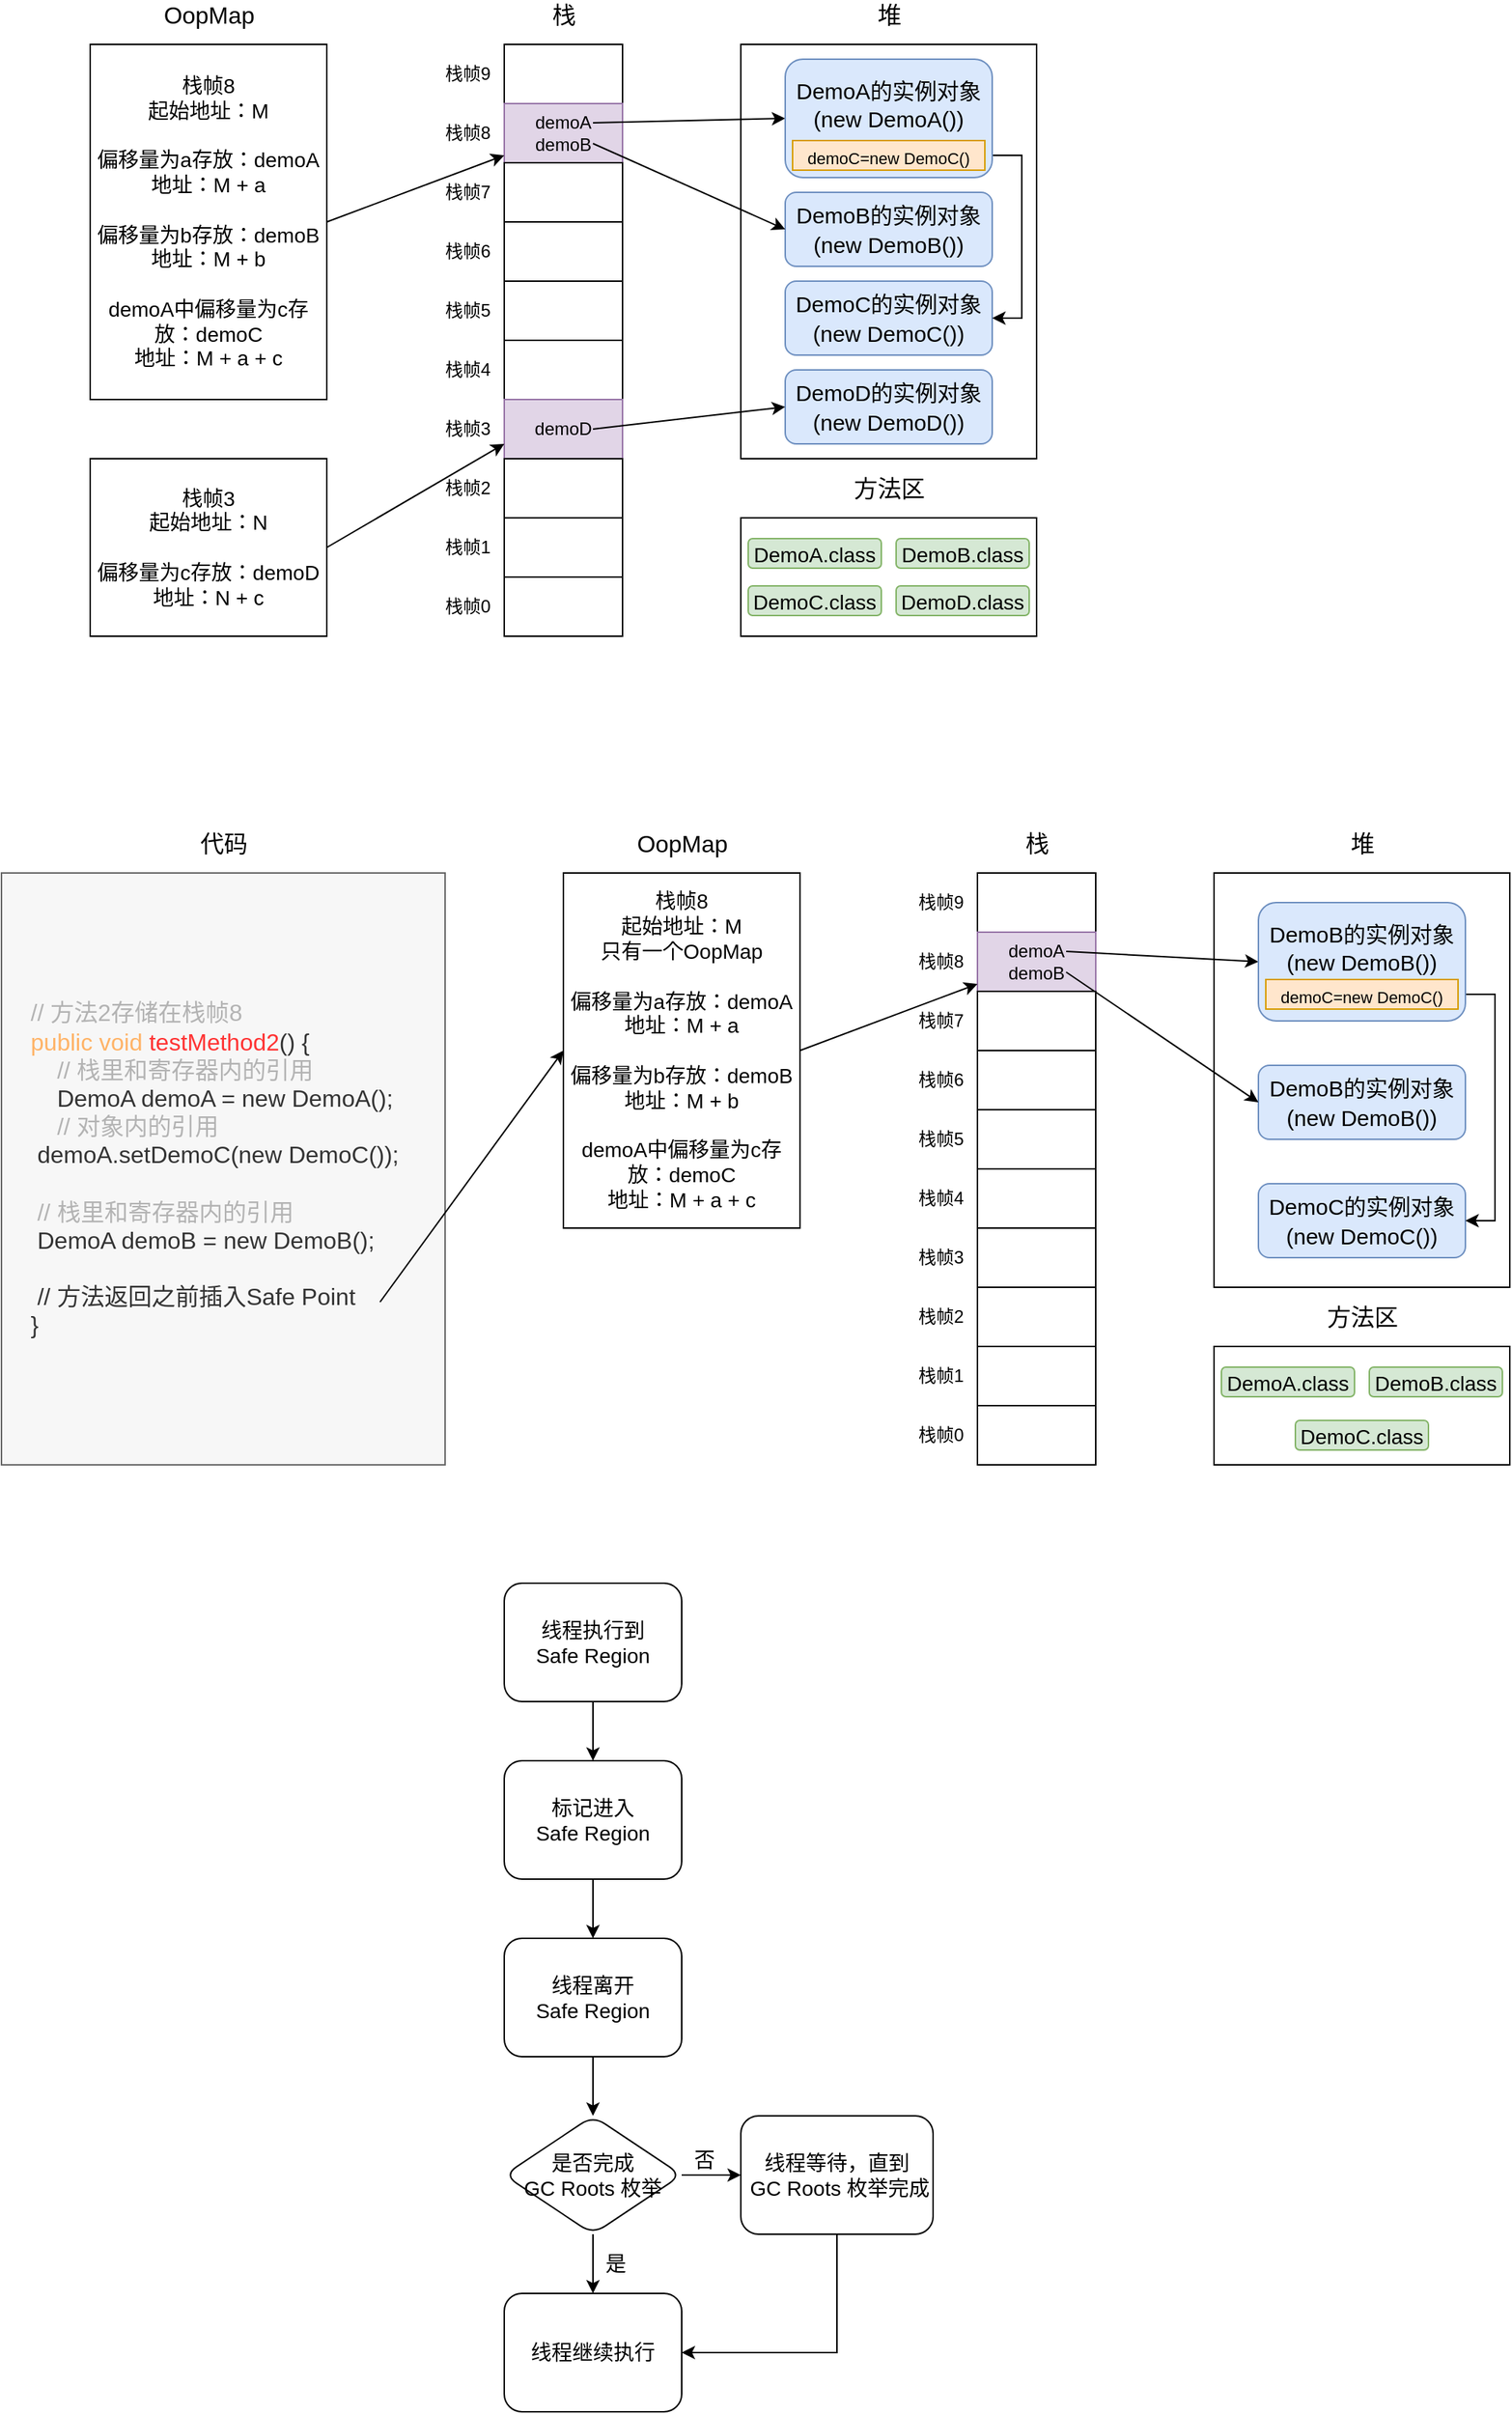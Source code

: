 <mxfile version="18.1.3" type="github">
  <diagram id="N9sIwehjwCReRDpdM8Rw" name="Page-1">
    <mxGraphModel dx="782" dy="436" grid="1" gridSize="10" guides="1" tooltips="1" connect="1" arrows="1" fold="1" page="1" pageScale="1" pageWidth="827" pageHeight="1169" math="0" shadow="0">
      <root>
        <mxCell id="0" />
        <mxCell id="1" parent="0" />
        <mxCell id="TYSmrWAKZpzlqUq-h0ri-15" value="" style="rounded=0;whiteSpace=wrap;html=1;fontSize=16;" parent="1" vertex="1">
          <mxGeometry x="520" y="120" width="200" height="280" as="geometry" />
        </mxCell>
        <mxCell id="TYSmrWAKZpzlqUq-h0ri-1" value="" style="rounded=0;whiteSpace=wrap;html=1;" parent="1" vertex="1">
          <mxGeometry x="360" y="120" width="80" height="40" as="geometry" />
        </mxCell>
        <mxCell id="TYSmrWAKZpzlqUq-h0ri-2" value="demoA&lt;br&gt;demoB" style="rounded=0;whiteSpace=wrap;html=1;fillColor=#e1d5e7;strokeColor=#9673a6;" parent="1" vertex="1">
          <mxGeometry x="360" y="160" width="80" height="40" as="geometry" />
        </mxCell>
        <mxCell id="TYSmrWAKZpzlqUq-h0ri-3" value="" style="rounded=0;whiteSpace=wrap;html=1;" parent="1" vertex="1">
          <mxGeometry x="360" y="200" width="80" height="40" as="geometry" />
        </mxCell>
        <mxCell id="TYSmrWAKZpzlqUq-h0ri-4" value="" style="rounded=0;whiteSpace=wrap;html=1;" parent="1" vertex="1">
          <mxGeometry x="360" y="240" width="80" height="40" as="geometry" />
        </mxCell>
        <mxCell id="TYSmrWAKZpzlqUq-h0ri-5" value="" style="rounded=0;whiteSpace=wrap;html=1;" parent="1" vertex="1">
          <mxGeometry x="360" y="280" width="80" height="40" as="geometry" />
        </mxCell>
        <mxCell id="TYSmrWAKZpzlqUq-h0ri-6" value="" style="rounded=0;whiteSpace=wrap;html=1;" parent="1" vertex="1">
          <mxGeometry x="360" y="320" width="80" height="40" as="geometry" />
        </mxCell>
        <mxCell id="TYSmrWAKZpzlqUq-h0ri-7" value="&lt;span&gt;demoD&lt;/span&gt;" style="rounded=0;whiteSpace=wrap;html=1;fillColor=#e1d5e7;strokeColor=#9673a6;" parent="1" vertex="1">
          <mxGeometry x="360" y="360" width="80" height="40" as="geometry" />
        </mxCell>
        <mxCell id="TYSmrWAKZpzlqUq-h0ri-8" value="" style="rounded=0;whiteSpace=wrap;html=1;" parent="1" vertex="1">
          <mxGeometry x="360" y="400" width="80" height="40" as="geometry" />
        </mxCell>
        <mxCell id="TYSmrWAKZpzlqUq-h0ri-13" value="&lt;font style=&quot;font-size: 16px&quot;&gt;栈&lt;/font&gt;" style="text;html=1;align=center;verticalAlign=middle;resizable=0;points=[];autosize=1;strokeColor=none;fillColor=none;" parent="1" vertex="1">
          <mxGeometry x="385" y="90" width="30" height="20" as="geometry" />
        </mxCell>
        <mxCell id="TYSmrWAKZpzlqUq-h0ri-20" value="&lt;span style=&quot;font-size: 16px&quot;&gt;堆&lt;/span&gt;" style="text;html=1;align=center;verticalAlign=middle;resizable=0;points=[];autosize=1;strokeColor=none;fillColor=none;" parent="1" vertex="1">
          <mxGeometry x="605" y="90" width="30" height="20" as="geometry" />
        </mxCell>
        <mxCell id="TYSmrWAKZpzlqUq-h0ri-25" value="&lt;font style=&quot;font-size: 15px&quot;&gt;DemoB的实例对象&lt;br&gt;(new DemoB())&lt;/font&gt;" style="rounded=1;whiteSpace=wrap;html=1;fontSize=16;fillColor=#dae8fc;strokeColor=#6c8ebf;" parent="1" vertex="1">
          <mxGeometry x="550" y="220" width="140" height="50" as="geometry" />
        </mxCell>
        <mxCell id="TYSmrWAKZpzlqUq-h0ri-26" value="&lt;font style=&quot;font-size: 15px&quot;&gt;DemoD的实例对象&lt;br&gt;(new DemoD())&lt;/font&gt;" style="rounded=1;whiteSpace=wrap;html=1;fontSize=16;fillColor=#dae8fc;strokeColor=#6c8ebf;" parent="1" vertex="1">
          <mxGeometry x="550" y="340" width="140" height="50" as="geometry" />
        </mxCell>
        <mxCell id="TYSmrWAKZpzlqUq-h0ri-30" value="&lt;font style=&quot;font-size: 16px&quot;&gt;OopMap&lt;/font&gt;" style="text;html=1;align=center;verticalAlign=middle;resizable=0;points=[];autosize=1;strokeColor=none;fillColor=none;" parent="1" vertex="1">
          <mxGeometry x="120" y="90" width="80" height="20" as="geometry" />
        </mxCell>
        <mxCell id="TYSmrWAKZpzlqUq-h0ri-31" value="&lt;span style=&quot;font-size: 16px&quot;&gt;方法区&lt;/span&gt;" style="text;html=1;align=center;verticalAlign=middle;resizable=0;points=[];autosize=1;strokeColor=none;fillColor=none;" parent="1" vertex="1">
          <mxGeometry x="590" y="410" width="60" height="20" as="geometry" />
        </mxCell>
        <mxCell id="TYSmrWAKZpzlqUq-h0ri-32" value="" style="rounded=0;whiteSpace=wrap;html=1;" parent="1" vertex="1">
          <mxGeometry x="360" y="440" width="80" height="40" as="geometry" />
        </mxCell>
        <mxCell id="TYSmrWAKZpzlqUq-h0ri-33" value="" style="rounded=0;whiteSpace=wrap;html=1;" parent="1" vertex="1">
          <mxGeometry x="360" y="480" width="80" height="40" as="geometry" />
        </mxCell>
        <mxCell id="TYSmrWAKZpzlqUq-h0ri-34" value="" style="rounded=0;whiteSpace=wrap;html=1;fontSize=16;" parent="1" vertex="1">
          <mxGeometry x="520" y="440" width="200" height="80" as="geometry" />
        </mxCell>
        <mxCell id="cxPRdGL4TECJUC4Lyo-H-4" value="栈帧1" style="text;html=1;align=center;verticalAlign=middle;resizable=0;points=[];autosize=1;strokeColor=none;fillColor=none;" parent="1" vertex="1">
          <mxGeometry x="310" y="450" width="50" height="20" as="geometry" />
        </mxCell>
        <mxCell id="cxPRdGL4TECJUC4Lyo-H-5" value="栈帧2" style="text;html=1;align=center;verticalAlign=middle;resizable=0;points=[];autosize=1;strokeColor=none;fillColor=none;" parent="1" vertex="1">
          <mxGeometry x="310" y="410" width="50" height="20" as="geometry" />
        </mxCell>
        <mxCell id="cxPRdGL4TECJUC4Lyo-H-6" value="栈帧3" style="text;html=1;align=center;verticalAlign=middle;resizable=0;points=[];autosize=1;strokeColor=none;fillColor=none;" parent="1" vertex="1">
          <mxGeometry x="310" y="370" width="50" height="20" as="geometry" />
        </mxCell>
        <mxCell id="cxPRdGL4TECJUC4Lyo-H-7" value="栈帧4" style="text;html=1;align=center;verticalAlign=middle;resizable=0;points=[];autosize=1;strokeColor=none;fillColor=none;" parent="1" vertex="1">
          <mxGeometry x="310" y="330" width="50" height="20" as="geometry" />
        </mxCell>
        <mxCell id="cxPRdGL4TECJUC4Lyo-H-8" value="栈帧5" style="text;html=1;align=center;verticalAlign=middle;resizable=0;points=[];autosize=1;strokeColor=none;fillColor=none;" parent="1" vertex="1">
          <mxGeometry x="310" y="290" width="50" height="20" as="geometry" />
        </mxCell>
        <mxCell id="cxPRdGL4TECJUC4Lyo-H-9" value="栈帧6" style="text;html=1;align=center;verticalAlign=middle;resizable=0;points=[];autosize=1;strokeColor=none;fillColor=none;" parent="1" vertex="1">
          <mxGeometry x="310" y="250" width="50" height="20" as="geometry" />
        </mxCell>
        <mxCell id="cxPRdGL4TECJUC4Lyo-H-10" value="栈帧7" style="text;html=1;align=center;verticalAlign=middle;resizable=0;points=[];autosize=1;strokeColor=none;fillColor=none;" parent="1" vertex="1">
          <mxGeometry x="310" y="210" width="50" height="20" as="geometry" />
        </mxCell>
        <mxCell id="cxPRdGL4TECJUC4Lyo-H-11" value="栈帧8" style="text;html=1;align=center;verticalAlign=middle;resizable=0;points=[];autosize=1;strokeColor=none;fillColor=none;" parent="1" vertex="1">
          <mxGeometry x="310" y="170" width="50" height="20" as="geometry" />
        </mxCell>
        <mxCell id="cxPRdGL4TECJUC4Lyo-H-12" value="栈帧9" style="text;html=1;align=center;verticalAlign=middle;resizable=0;points=[];autosize=1;strokeColor=none;fillColor=none;" parent="1" vertex="1">
          <mxGeometry x="310" y="130" width="50" height="20" as="geometry" />
        </mxCell>
        <mxCell id="cxPRdGL4TECJUC4Lyo-H-14" value="栈帧0" style="text;html=1;align=center;verticalAlign=middle;resizable=0;points=[];autosize=1;strokeColor=none;fillColor=none;" parent="1" vertex="1">
          <mxGeometry x="310" y="490" width="50" height="20" as="geometry" />
        </mxCell>
        <mxCell id="cxPRdGL4TECJUC4Lyo-H-61" style="rounded=0;orthogonalLoop=1;jettySize=auto;html=1;fontSize=11;exitX=1;exitY=0.5;exitDx=0;exitDy=0;" parent="1" source="cxPRdGL4TECJUC4Lyo-H-16" target="TYSmrWAKZpzlqUq-h0ri-2" edge="1">
          <mxGeometry relative="1" as="geometry" />
        </mxCell>
        <mxCell id="cxPRdGL4TECJUC4Lyo-H-16" value="&lt;font style=&quot;font-size: 14px&quot;&gt;栈帧8&lt;br&gt;起始地址：M&lt;br&gt;&lt;br&gt;偏移量为a存放：demoA&lt;br&gt;地址：M + a&lt;br&gt;&lt;br&gt;偏移量为b存放：demoB&lt;br&gt;地址：M + b&lt;br&gt;&lt;br&gt;demoA中偏移量为c存放：demoC&lt;br&gt;地址：M + a + c&lt;/font&gt;" style="rounded=0;whiteSpace=wrap;html=1;" parent="1" vertex="1">
          <mxGeometry x="80" y="120" width="160" height="240" as="geometry" />
        </mxCell>
        <mxCell id="cxPRdGL4TECJUC4Lyo-H-17" value="&lt;font style=&quot;font-size: 14px&quot;&gt;DemoA.class&lt;/font&gt;" style="rounded=1;whiteSpace=wrap;html=1;fontSize=16;fillColor=#d5e8d4;strokeColor=#82b366;" parent="1" vertex="1">
          <mxGeometry x="525" y="454" width="90" height="20" as="geometry" />
        </mxCell>
        <mxCell id="cxPRdGL4TECJUC4Lyo-H-18" value="&lt;font style=&quot;font-size: 14px&quot;&gt;DemoB.class&lt;/font&gt;" style="rounded=1;whiteSpace=wrap;html=1;fontSize=16;fillColor=#d5e8d4;strokeColor=#82b366;" parent="1" vertex="1">
          <mxGeometry x="625" y="454" width="90" height="20" as="geometry" />
        </mxCell>
        <mxCell id="cxPRdGL4TECJUC4Lyo-H-64" style="edgeStyle=none;rounded=0;orthogonalLoop=1;jettySize=auto;html=1;entryX=0;entryY=0.75;entryDx=0;entryDy=0;fontSize=11;exitX=1;exitY=0.5;exitDx=0;exitDy=0;" parent="1" source="cxPRdGL4TECJUC4Lyo-H-63" target="TYSmrWAKZpzlqUq-h0ri-7" edge="1">
          <mxGeometry relative="1" as="geometry" />
        </mxCell>
        <mxCell id="cxPRdGL4TECJUC4Lyo-H-63" value="&lt;font style=&quot;font-size: 14px&quot;&gt;栈帧3&lt;br&gt;起始地址：N&lt;br&gt;&lt;br&gt;偏移量为c存放：demoD&lt;br&gt;地址：N + c&lt;/font&gt;" style="rounded=0;whiteSpace=wrap;html=1;" parent="1" vertex="1">
          <mxGeometry x="80" y="400" width="160" height="120" as="geometry" />
        </mxCell>
        <mxCell id="cxPRdGL4TECJUC4Lyo-H-65" value="&lt;font style=&quot;font-size: 15px&quot;&gt;DemoC的实例对象&lt;br&gt;(new DemoC())&lt;/font&gt;" style="rounded=1;whiteSpace=wrap;html=1;fontSize=16;fillColor=#dae8fc;strokeColor=#6c8ebf;" parent="1" vertex="1">
          <mxGeometry x="550" y="280" width="140" height="50" as="geometry" />
        </mxCell>
        <mxCell id="cxPRdGL4TECJUC4Lyo-H-68" style="edgeStyle=orthogonalEdgeStyle;rounded=0;orthogonalLoop=1;jettySize=auto;html=1;entryX=1;entryY=0.5;entryDx=0;entryDy=0;fontSize=11;exitX=1;exitY=0.5;exitDx=0;exitDy=0;" parent="1" source="cxPRdGL4TECJUC4Lyo-H-66" target="cxPRdGL4TECJUC4Lyo-H-65" edge="1">
          <mxGeometry relative="1" as="geometry" />
        </mxCell>
        <mxCell id="TYSmrWAKZpzlqUq-h0ri-27" style="rounded=0;orthogonalLoop=1;jettySize=auto;html=1;fontSize=16;exitX=0.75;exitY=0.25;exitDx=0;exitDy=0;exitPerimeter=0;entryX=0;entryY=0.5;entryDx=0;entryDy=0;" parent="1" target="ZdSDYAB3CuVvocOGtmJS-1" edge="1">
          <mxGeometry relative="1" as="geometry">
            <mxPoint x="420" y="173" as="sourcePoint" />
            <mxPoint x="471.681" y="100" as="targetPoint" />
          </mxGeometry>
        </mxCell>
        <mxCell id="cxPRdGL4TECJUC4Lyo-H-67" style="rounded=0;orthogonalLoop=1;jettySize=auto;html=1;entryX=0;entryY=0.5;entryDx=0;entryDy=0;fontSize=16;" parent="1" target="TYSmrWAKZpzlqUq-h0ri-25" edge="1">
          <mxGeometry relative="1" as="geometry">
            <mxPoint x="420" y="187" as="sourcePoint" />
            <mxPoint x="550" y="242" as="targetPoint" />
          </mxGeometry>
        </mxCell>
        <mxCell id="cxPRdGL4TECJUC4Lyo-H-71" value="&lt;font style=&quot;font-size: 14px&quot;&gt;DemoC.class&lt;/font&gt;" style="rounded=1;whiteSpace=wrap;html=1;fontSize=16;fillColor=#d5e8d4;strokeColor=#82b366;" parent="1" vertex="1">
          <mxGeometry x="525" y="486" width="90" height="20" as="geometry" />
        </mxCell>
        <mxCell id="cxPRdGL4TECJUC4Lyo-H-72" value="&lt;font style=&quot;font-size: 14px&quot;&gt;DemoD.class&lt;/font&gt;" style="rounded=1;whiteSpace=wrap;html=1;fontSize=16;fillColor=#d5e8d4;strokeColor=#82b366;" parent="1" vertex="1">
          <mxGeometry x="625" y="486" width="90" height="20" as="geometry" />
        </mxCell>
        <mxCell id="TYSmrWAKZpzlqUq-h0ri-29" style="edgeStyle=none;rounded=0;orthogonalLoop=1;jettySize=auto;html=1;entryX=0;entryY=0.5;entryDx=0;entryDy=0;fontSize=16;" parent="1" target="TYSmrWAKZpzlqUq-h0ri-26" edge="1">
          <mxGeometry relative="1" as="geometry">
            <mxPoint x="420" y="380" as="sourcePoint" />
          </mxGeometry>
        </mxCell>
        <mxCell id="ZdSDYAB3CuVvocOGtmJS-1" value="&lt;font style=&quot;font-size: 15px&quot;&gt;DemoA的实例对象&lt;br&gt;(new DemoA())&lt;br&gt;&lt;br&gt;&lt;/font&gt;" style="rounded=1;whiteSpace=wrap;html=1;fontSize=16;fillColor=#dae8fc;strokeColor=#6c8ebf;" parent="1" vertex="1">
          <mxGeometry x="550" y="130" width="140" height="80" as="geometry" />
        </mxCell>
        <mxCell id="cxPRdGL4TECJUC4Lyo-H-66" value="&lt;font style=&quot;font-size: 11px&quot;&gt;demoC=new DemoC()&lt;/font&gt;" style="rounded=0;whiteSpace=wrap;html=1;fontSize=16;fillColor=#ffe6cc;strokeColor=#d79b00;" parent="1" vertex="1">
          <mxGeometry x="555" y="185" width="130" height="20" as="geometry" />
        </mxCell>
        <mxCell id="ZdSDYAB3CuVvocOGtmJS-2" value="" style="rounded=0;whiteSpace=wrap;html=1;fontSize=16;" parent="1" vertex="1">
          <mxGeometry x="840" y="680" width="200" height="280" as="geometry" />
        </mxCell>
        <mxCell id="ZdSDYAB3CuVvocOGtmJS-3" value="" style="rounded=0;whiteSpace=wrap;html=1;" parent="1" vertex="1">
          <mxGeometry x="680" y="680" width="80" height="40" as="geometry" />
        </mxCell>
        <mxCell id="ZdSDYAB3CuVvocOGtmJS-4" value="demoA&lt;br&gt;demoB" style="rounded=0;whiteSpace=wrap;html=1;fillColor=#e1d5e7;strokeColor=#9673a6;" parent="1" vertex="1">
          <mxGeometry x="680" y="720" width="80" height="40" as="geometry" />
        </mxCell>
        <mxCell id="ZdSDYAB3CuVvocOGtmJS-5" value="" style="rounded=0;whiteSpace=wrap;html=1;" parent="1" vertex="1">
          <mxGeometry x="680" y="760" width="80" height="40" as="geometry" />
        </mxCell>
        <mxCell id="ZdSDYAB3CuVvocOGtmJS-6" value="" style="rounded=0;whiteSpace=wrap;html=1;" parent="1" vertex="1">
          <mxGeometry x="680" y="800" width="80" height="40" as="geometry" />
        </mxCell>
        <mxCell id="ZdSDYAB3CuVvocOGtmJS-7" value="" style="rounded=0;whiteSpace=wrap;html=1;" parent="1" vertex="1">
          <mxGeometry x="680" y="840" width="80" height="40" as="geometry" />
        </mxCell>
        <mxCell id="ZdSDYAB3CuVvocOGtmJS-8" value="" style="rounded=0;whiteSpace=wrap;html=1;" parent="1" vertex="1">
          <mxGeometry x="680" y="880" width="80" height="40" as="geometry" />
        </mxCell>
        <mxCell id="ZdSDYAB3CuVvocOGtmJS-10" value="" style="rounded=0;whiteSpace=wrap;html=1;" parent="1" vertex="1">
          <mxGeometry x="680" y="960" width="80" height="40" as="geometry" />
        </mxCell>
        <mxCell id="ZdSDYAB3CuVvocOGtmJS-11" value="&lt;font style=&quot;font-size: 16px&quot;&gt;栈&lt;/font&gt;" style="text;html=1;align=center;verticalAlign=middle;resizable=0;points=[];autosize=1;strokeColor=none;fillColor=none;" parent="1" vertex="1">
          <mxGeometry x="705" y="650" width="30" height="20" as="geometry" />
        </mxCell>
        <mxCell id="ZdSDYAB3CuVvocOGtmJS-12" value="&lt;span style=&quot;font-size: 16px&quot;&gt;堆&lt;/span&gt;" style="text;html=1;align=center;verticalAlign=middle;resizable=0;points=[];autosize=1;strokeColor=none;fillColor=none;" parent="1" vertex="1">
          <mxGeometry x="925" y="650" width="30" height="20" as="geometry" />
        </mxCell>
        <mxCell id="ZdSDYAB3CuVvocOGtmJS-13" value="&lt;font style=&quot;font-size: 15px&quot;&gt;DemoB的实例对象&lt;br&gt;(new DemoB())&lt;/font&gt;" style="rounded=1;whiteSpace=wrap;html=1;fontSize=16;fillColor=#dae8fc;strokeColor=#6c8ebf;" parent="1" vertex="1">
          <mxGeometry x="870" y="810" width="140" height="50" as="geometry" />
        </mxCell>
        <mxCell id="ZdSDYAB3CuVvocOGtmJS-15" value="&lt;font style=&quot;font-size: 16px&quot;&gt;OopMap&lt;/font&gt;" style="text;html=1;align=center;verticalAlign=middle;resizable=0;points=[];autosize=1;strokeColor=none;fillColor=none;" parent="1" vertex="1">
          <mxGeometry x="440" y="650" width="80" height="20" as="geometry" />
        </mxCell>
        <mxCell id="ZdSDYAB3CuVvocOGtmJS-16" value="&lt;span style=&quot;font-size: 16px&quot;&gt;方法区&lt;/span&gt;" style="text;html=1;align=center;verticalAlign=middle;resizable=0;points=[];autosize=1;strokeColor=none;fillColor=none;" parent="1" vertex="1">
          <mxGeometry x="910" y="970" width="60" height="20" as="geometry" />
        </mxCell>
        <mxCell id="ZdSDYAB3CuVvocOGtmJS-17" value="" style="rounded=0;whiteSpace=wrap;html=1;" parent="1" vertex="1">
          <mxGeometry x="680" y="1000" width="80" height="40" as="geometry" />
        </mxCell>
        <mxCell id="ZdSDYAB3CuVvocOGtmJS-18" value="" style="rounded=0;whiteSpace=wrap;html=1;" parent="1" vertex="1">
          <mxGeometry x="680" y="1040" width="80" height="40" as="geometry" />
        </mxCell>
        <mxCell id="ZdSDYAB3CuVvocOGtmJS-19" value="" style="rounded=0;whiteSpace=wrap;html=1;fontSize=16;" parent="1" vertex="1">
          <mxGeometry x="840" y="1000" width="200" height="80" as="geometry" />
        </mxCell>
        <mxCell id="ZdSDYAB3CuVvocOGtmJS-20" value="栈帧1" style="text;html=1;align=center;verticalAlign=middle;resizable=0;points=[];autosize=1;strokeColor=none;fillColor=none;" parent="1" vertex="1">
          <mxGeometry x="630" y="1010" width="50" height="20" as="geometry" />
        </mxCell>
        <mxCell id="ZdSDYAB3CuVvocOGtmJS-21" value="栈帧2" style="text;html=1;align=center;verticalAlign=middle;resizable=0;points=[];autosize=1;strokeColor=none;fillColor=none;" parent="1" vertex="1">
          <mxGeometry x="630" y="970" width="50" height="20" as="geometry" />
        </mxCell>
        <mxCell id="ZdSDYAB3CuVvocOGtmJS-22" value="栈帧3" style="text;html=1;align=center;verticalAlign=middle;resizable=0;points=[];autosize=1;strokeColor=none;fillColor=none;" parent="1" vertex="1">
          <mxGeometry x="630" y="930" width="50" height="20" as="geometry" />
        </mxCell>
        <mxCell id="ZdSDYAB3CuVvocOGtmJS-23" value="栈帧4" style="text;html=1;align=center;verticalAlign=middle;resizable=0;points=[];autosize=1;strokeColor=none;fillColor=none;" parent="1" vertex="1">
          <mxGeometry x="630" y="890" width="50" height="20" as="geometry" />
        </mxCell>
        <mxCell id="ZdSDYAB3CuVvocOGtmJS-24" value="栈帧5" style="text;html=1;align=center;verticalAlign=middle;resizable=0;points=[];autosize=1;strokeColor=none;fillColor=none;" parent="1" vertex="1">
          <mxGeometry x="630" y="850" width="50" height="20" as="geometry" />
        </mxCell>
        <mxCell id="ZdSDYAB3CuVvocOGtmJS-25" value="栈帧6" style="text;html=1;align=center;verticalAlign=middle;resizable=0;points=[];autosize=1;strokeColor=none;fillColor=none;" parent="1" vertex="1">
          <mxGeometry x="630" y="810" width="50" height="20" as="geometry" />
        </mxCell>
        <mxCell id="ZdSDYAB3CuVvocOGtmJS-26" value="栈帧7" style="text;html=1;align=center;verticalAlign=middle;resizable=0;points=[];autosize=1;strokeColor=none;fillColor=none;" parent="1" vertex="1">
          <mxGeometry x="630" y="770" width="50" height="20" as="geometry" />
        </mxCell>
        <mxCell id="ZdSDYAB3CuVvocOGtmJS-27" value="栈帧8" style="text;html=1;align=center;verticalAlign=middle;resizable=0;points=[];autosize=1;strokeColor=none;fillColor=none;" parent="1" vertex="1">
          <mxGeometry x="630" y="730" width="50" height="20" as="geometry" />
        </mxCell>
        <mxCell id="ZdSDYAB3CuVvocOGtmJS-28" value="栈帧9" style="text;html=1;align=center;verticalAlign=middle;resizable=0;points=[];autosize=1;strokeColor=none;fillColor=none;" parent="1" vertex="1">
          <mxGeometry x="630" y="690" width="50" height="20" as="geometry" />
        </mxCell>
        <mxCell id="ZdSDYAB3CuVvocOGtmJS-29" value="栈帧0" style="text;html=1;align=center;verticalAlign=middle;resizable=0;points=[];autosize=1;strokeColor=none;fillColor=none;" parent="1" vertex="1">
          <mxGeometry x="630" y="1050" width="50" height="20" as="geometry" />
        </mxCell>
        <mxCell id="ZdSDYAB3CuVvocOGtmJS-30" style="rounded=0;orthogonalLoop=1;jettySize=auto;html=1;fontSize=11;exitX=1;exitY=0.5;exitDx=0;exitDy=0;" parent="1" source="ZdSDYAB3CuVvocOGtmJS-31" target="ZdSDYAB3CuVvocOGtmJS-4" edge="1">
          <mxGeometry relative="1" as="geometry" />
        </mxCell>
        <mxCell id="ZdSDYAB3CuVvocOGtmJS-31" value="&lt;font style=&quot;font-size: 14px&quot;&gt;栈帧8&lt;br&gt;起始地址：M&lt;br&gt;只有一个OopMap&lt;br&gt;&lt;br&gt;偏移量为a存放：demoA&lt;br&gt;地址：M + a&lt;br&gt;&lt;br&gt;偏移量为b存放：demoB&lt;br&gt;地址：M + b&lt;br&gt;&lt;br&gt;demoA中偏移量为c存放：demoC&lt;br&gt;地址：M + a + c&lt;/font&gt;" style="rounded=0;whiteSpace=wrap;html=1;" parent="1" vertex="1">
          <mxGeometry x="400" y="680" width="160" height="240" as="geometry" />
        </mxCell>
        <mxCell id="ZdSDYAB3CuVvocOGtmJS-32" value="&lt;font style=&quot;font-size: 14px&quot;&gt;DemoA.class&lt;/font&gt;" style="rounded=1;whiteSpace=wrap;html=1;fontSize=16;fillColor=#d5e8d4;strokeColor=#82b366;" parent="1" vertex="1">
          <mxGeometry x="845" y="1014" width="90" height="20" as="geometry" />
        </mxCell>
        <mxCell id="ZdSDYAB3CuVvocOGtmJS-33" value="&lt;font style=&quot;font-size: 14px&quot;&gt;DemoB.class&lt;/font&gt;" style="rounded=1;whiteSpace=wrap;html=1;fontSize=16;fillColor=#d5e8d4;strokeColor=#82b366;" parent="1" vertex="1">
          <mxGeometry x="945" y="1014" width="90" height="20" as="geometry" />
        </mxCell>
        <mxCell id="ZdSDYAB3CuVvocOGtmJS-36" value="&lt;font style=&quot;font-size: 15px&quot;&gt;DemoC的实例对象&lt;br&gt;(new DemoC())&lt;/font&gt;" style="rounded=1;whiteSpace=wrap;html=1;fontSize=16;fillColor=#dae8fc;strokeColor=#6c8ebf;" parent="1" vertex="1">
          <mxGeometry x="870" y="890" width="140" height="50" as="geometry" />
        </mxCell>
        <mxCell id="ZdSDYAB3CuVvocOGtmJS-37" style="edgeStyle=orthogonalEdgeStyle;rounded=0;orthogonalLoop=1;jettySize=auto;html=1;entryX=1;entryY=0.5;entryDx=0;entryDy=0;fontSize=11;exitX=1;exitY=0.5;exitDx=0;exitDy=0;" parent="1" source="ZdSDYAB3CuVvocOGtmJS-44" target="ZdSDYAB3CuVvocOGtmJS-36" edge="1">
          <mxGeometry relative="1" as="geometry" />
        </mxCell>
        <mxCell id="ZdSDYAB3CuVvocOGtmJS-38" style="rounded=0;orthogonalLoop=1;jettySize=auto;html=1;fontSize=16;exitX=0.75;exitY=0.25;exitDx=0;exitDy=0;exitPerimeter=0;entryX=0;entryY=0.5;entryDx=0;entryDy=0;" parent="1" target="ZdSDYAB3CuVvocOGtmJS-43" edge="1">
          <mxGeometry relative="1" as="geometry">
            <mxPoint x="740" y="733" as="sourcePoint" />
            <mxPoint x="791.681" y="660" as="targetPoint" />
          </mxGeometry>
        </mxCell>
        <mxCell id="ZdSDYAB3CuVvocOGtmJS-39" style="rounded=0;orthogonalLoop=1;jettySize=auto;html=1;entryX=0;entryY=0.5;entryDx=0;entryDy=0;fontSize=16;" parent="1" target="ZdSDYAB3CuVvocOGtmJS-13" edge="1">
          <mxGeometry relative="1" as="geometry">
            <mxPoint x="740" y="747" as="sourcePoint" />
            <mxPoint x="870" y="802" as="targetPoint" />
          </mxGeometry>
        </mxCell>
        <mxCell id="ZdSDYAB3CuVvocOGtmJS-40" value="&lt;font style=&quot;font-size: 14px&quot;&gt;DemoC.class&lt;/font&gt;" style="rounded=1;whiteSpace=wrap;html=1;fontSize=16;fillColor=#d5e8d4;strokeColor=#82b366;" parent="1" vertex="1">
          <mxGeometry x="895" y="1050" width="90" height="20" as="geometry" />
        </mxCell>
        <mxCell id="ZdSDYAB3CuVvocOGtmJS-43" value="&lt;font style=&quot;font-size: 15px&quot;&gt;DemoB的实例对象&lt;br&gt;(new DemoB())&lt;br&gt;&lt;br&gt;&lt;/font&gt;" style="rounded=1;whiteSpace=wrap;html=1;fontSize=16;fillColor=#dae8fc;strokeColor=#6c8ebf;" parent="1" vertex="1">
          <mxGeometry x="870" y="700" width="140" height="80" as="geometry" />
        </mxCell>
        <mxCell id="ZdSDYAB3CuVvocOGtmJS-44" value="&lt;font style=&quot;font-size: 11px&quot;&gt;demoC=new DemoC()&lt;/font&gt;" style="rounded=0;whiteSpace=wrap;html=1;fontSize=16;fillColor=#ffe6cc;strokeColor=#d79b00;" parent="1" vertex="1">
          <mxGeometry x="875" y="752" width="130" height="20" as="geometry" />
        </mxCell>
        <mxCell id="ZdSDYAB3CuVvocOGtmJS-47" value="&lt;div style=&quot;font-size: 16px&quot;&gt;&lt;font style=&quot;font-size: 16px&quot;&gt;&amp;nbsp; &amp;nbsp; &lt;font color=&quot;#b3b3b3&quot;&gt;// 方法​2存储在栈帧8&lt;/font&gt;&lt;/font&gt;&lt;/div&gt;&lt;div style=&quot;font-size: 16px&quot;&gt;&lt;font style=&quot;font-size: 16px&quot;&gt;&amp;nbsp; &amp;nbsp; &lt;font color=&quot;#ffb366&quot;&gt;public void&lt;/font&gt; &lt;font color=&quot;#ff3333&quot;&gt;testMethod2​&lt;/font&gt;() {&lt;/font&gt;&lt;/div&gt;&lt;div style=&quot;font-size: 16px&quot;&gt;&lt;font style=&quot;font-size: 16px&quot;&gt;&amp;nbsp; &amp;nbsp; &amp;nbsp; &amp;nbsp; &lt;font color=&quot;#b3b3b3&quot;&gt;// 栈里和寄存器内的引用&lt;/font&gt;&lt;/font&gt;&lt;/div&gt;&lt;div style=&quot;font-size: 16px&quot;&gt;&lt;font style=&quot;font-size: 16px&quot;&gt;&amp;nbsp; &amp;nbsp; &amp;nbsp; &amp;nbsp; DemoA demoA = new DemoA();&lt;/font&gt;&lt;/div&gt;&lt;div style=&quot;font-size: 16px&quot;&gt;&lt;font style=&quot;font-size: 16px&quot;&gt;&amp;nbsp; &amp;nbsp; &amp;nbsp; &amp;nbsp; &lt;font color=&quot;#b3b3b3&quot;&gt;// 对象内的引用&lt;/font&gt;&lt;/font&gt;&lt;/div&gt;&lt;div style=&quot;font-size: 16px&quot;&gt;&lt;font style=&quot;font-size: 16px&quot;&gt;&amp;nbsp; &amp;nbsp; &lt;span style=&quot;white-space: pre&quot;&gt; &lt;/span&gt;demoA.setDemoC(new DemoC());&lt;/font&gt;&lt;/div&gt;&lt;div style=&quot;font-size: 16px&quot;&gt;&lt;font style=&quot;font-size: 16px&quot;&gt;&amp;nbsp; &amp;nbsp;&amp;nbsp;&lt;/font&gt;&lt;/div&gt;&lt;div style=&quot;font-size: 16px&quot;&gt;&lt;font style=&quot;font-size: 16px&quot;&gt;&amp;nbsp; &amp;nbsp; &lt;span style=&quot;white-space: pre&quot;&gt; &lt;/span&gt;&lt;font color=&quot;#b3b3b3&quot;&gt;// 栈里和寄存器内的引用&lt;/font&gt;&lt;/font&gt;&lt;/div&gt;&lt;div style=&quot;font-size: 16px&quot;&gt;&lt;font style=&quot;font-size: 16px&quot;&gt;&amp;nbsp; &amp;nbsp; &lt;span style=&quot;white-space: pre&quot;&gt; &lt;/span&gt;DemoA demoB = new DemoB();&lt;/font&gt;&lt;/div&gt;&lt;div style=&quot;font-size: 16px&quot;&gt;&lt;font style=&quot;font-size: 16px&quot;&gt;&amp;nbsp; &amp;nbsp;&amp;nbsp;&lt;/font&gt;&lt;/div&gt;&lt;div style=&quot;font-size: 16px&quot;&gt;&lt;font style=&quot;font-size: 16px&quot;&gt;&amp;nbsp; &amp;nbsp; &lt;span style=&quot;white-space: pre&quot;&gt; &lt;/span&gt;// 方法返回之前插入Safe Point​&lt;/font&gt;&lt;/div&gt;&lt;div style=&quot;font-size: 16px&quot;&gt;&lt;font style=&quot;font-size: 16px&quot;&gt;&amp;nbsp; &amp;nbsp; }&lt;/font&gt;&lt;/div&gt;" style="rounded=0;whiteSpace=wrap;html=1;fontSize=13;fillColor=#F7F7F7;fontColor=#333333;strokeColor=#666666;align=left;" parent="1" vertex="1">
          <mxGeometry x="20" y="680" width="300" height="400" as="geometry" />
        </mxCell>
        <mxCell id="ZdSDYAB3CuVvocOGtmJS-48" value="&lt;span style=&quot;font-size: 16px&quot;&gt;代码&lt;/span&gt;" style="text;html=1;align=center;verticalAlign=middle;resizable=0;points=[];autosize=1;strokeColor=none;fillColor=none;" parent="1" vertex="1">
          <mxGeometry x="145" y="650" width="50" height="20" as="geometry" />
        </mxCell>
        <mxCell id="ZdSDYAB3CuVvocOGtmJS-49" value="" style="rounded=0;whiteSpace=wrap;html=1;" parent="1" vertex="1">
          <mxGeometry x="680" y="920" width="80" height="40" as="geometry" />
        </mxCell>
        <mxCell id="ZdSDYAB3CuVvocOGtmJS-51" style="rounded=0;orthogonalLoop=1;jettySize=auto;html=1;fontSize=11;entryX=0;entryY=0.5;entryDx=0;entryDy=0;" parent="1" target="ZdSDYAB3CuVvocOGtmJS-31" edge="1">
          <mxGeometry relative="1" as="geometry">
            <mxPoint x="276" y="970" as="sourcePoint" />
            <mxPoint x="336" y="800" as="targetPoint" />
          </mxGeometry>
        </mxCell>
        <mxCell id="UaMg-BMKi0hHZq-ggIJn-7" value="" style="edgeStyle=orthogonalEdgeStyle;rounded=0;orthogonalLoop=1;jettySize=auto;html=1;fontSize=14;" parent="1" source="UaMg-BMKi0hHZq-ggIJn-5" target="UaMg-BMKi0hHZq-ggIJn-6" edge="1">
          <mxGeometry relative="1" as="geometry" />
        </mxCell>
        <mxCell id="UaMg-BMKi0hHZq-ggIJn-5" value="&lt;font style=&quot;font-size: 14px&quot;&gt;&lt;span&gt;线程执行到&lt;/span&gt;&lt;br&gt;&lt;span&gt;Safe Region&lt;/span&gt;&lt;/font&gt;" style="rounded=1;whiteSpace=wrap;html=1;" parent="1" vertex="1">
          <mxGeometry x="360" y="1160" width="120" height="80" as="geometry" />
        </mxCell>
        <mxCell id="UaMg-BMKi0hHZq-ggIJn-13" value="" style="edgeStyle=orthogonalEdgeStyle;rounded=0;orthogonalLoop=1;jettySize=auto;html=1;fontSize=14;" parent="1" source="UaMg-BMKi0hHZq-ggIJn-6" target="UaMg-BMKi0hHZq-ggIJn-12" edge="1">
          <mxGeometry relative="1" as="geometry" />
        </mxCell>
        <mxCell id="UaMg-BMKi0hHZq-ggIJn-6" value="&lt;span style=&quot;font-size: 14px&quot;&gt;标记&lt;/span&gt;&lt;span style=&quot;font-size: 14px&quot;&gt;进入&lt;br&gt;Safe Region&lt;/span&gt;" style="rounded=1;whiteSpace=wrap;html=1;" parent="1" vertex="1">
          <mxGeometry x="360" y="1280" width="120" height="80" as="geometry" />
        </mxCell>
        <mxCell id="UaMg-BMKi0hHZq-ggIJn-16" value="" style="edgeStyle=orthogonalEdgeStyle;rounded=0;orthogonalLoop=1;jettySize=auto;html=1;fontSize=14;" parent="1" source="UaMg-BMKi0hHZq-ggIJn-10" target="UaMg-BMKi0hHZq-ggIJn-15" edge="1">
          <mxGeometry relative="1" as="geometry" />
        </mxCell>
        <mxCell id="UaMg-BMKi0hHZq-ggIJn-18" value="" style="edgeStyle=orthogonalEdgeStyle;rounded=0;orthogonalLoop=1;jettySize=auto;html=1;fontSize=14;exitX=1;exitY=0.5;exitDx=0;exitDy=0;" parent="1" source="UaMg-BMKi0hHZq-ggIJn-10" target="UaMg-BMKi0hHZq-ggIJn-17" edge="1">
          <mxGeometry relative="1" as="geometry" />
        </mxCell>
        <mxCell id="UaMg-BMKi0hHZq-ggIJn-10" value="&lt;font&gt;&lt;span style=&quot;font-size: 14px&quot;&gt;是否完成&lt;br&gt;GC Roots 枚举&lt;/span&gt;&lt;br&gt;&lt;/font&gt;" style="rhombus;whiteSpace=wrap;html=1;rounded=1;" parent="1" vertex="1">
          <mxGeometry x="360" y="1520" width="120" height="80" as="geometry" />
        </mxCell>
        <mxCell id="UaMg-BMKi0hHZq-ggIJn-14" value="" style="edgeStyle=orthogonalEdgeStyle;rounded=0;orthogonalLoop=1;jettySize=auto;html=1;fontSize=14;" parent="1" source="UaMg-BMKi0hHZq-ggIJn-12" target="UaMg-BMKi0hHZq-ggIJn-10" edge="1">
          <mxGeometry relative="1" as="geometry" />
        </mxCell>
        <mxCell id="UaMg-BMKi0hHZq-ggIJn-12" value="&lt;span style=&quot;font-size: 14px&quot;&gt;线程离开&lt;br&gt;&lt;/span&gt;&lt;span style=&quot;font-size: 14px&quot;&gt;Safe Region&lt;/span&gt;&lt;span style=&quot;font-size: 14px&quot;&gt;&lt;br&gt;&lt;/span&gt;" style="rounded=1;whiteSpace=wrap;html=1;" parent="1" vertex="1">
          <mxGeometry x="360" y="1400" width="120" height="80" as="geometry" />
        </mxCell>
        <mxCell id="UaMg-BMKi0hHZq-ggIJn-15" value="&lt;span style=&quot;font-size: 14px&quot;&gt;线程继续执行&lt;br&gt;&lt;/span&gt;" style="rounded=1;whiteSpace=wrap;html=1;" parent="1" vertex="1">
          <mxGeometry x="360" y="1640" width="120" height="80" as="geometry" />
        </mxCell>
        <mxCell id="UaMg-BMKi0hHZq-ggIJn-19" style="edgeStyle=orthogonalEdgeStyle;rounded=0;orthogonalLoop=1;jettySize=auto;html=1;entryX=1;entryY=0.5;entryDx=0;entryDy=0;fontSize=14;exitX=0.5;exitY=1;exitDx=0;exitDy=0;" parent="1" source="UaMg-BMKi0hHZq-ggIJn-17" target="UaMg-BMKi0hHZq-ggIJn-15" edge="1">
          <mxGeometry relative="1" as="geometry" />
        </mxCell>
        <mxCell id="UaMg-BMKi0hHZq-ggIJn-17" value="&lt;span style=&quot;font-size: 14px&quot;&gt;线程等待，&lt;/span&gt;&lt;span style=&quot;font-size: 14px&quot;&gt;直到&lt;br&gt;&amp;nbsp;GC Roots 枚举完成&lt;/span&gt;" style="rounded=1;whiteSpace=wrap;html=1;" parent="1" vertex="1">
          <mxGeometry x="520" y="1520" width="130" height="80" as="geometry" />
        </mxCell>
        <mxCell id="UaMg-BMKi0hHZq-ggIJn-20" value="否" style="text;html=1;align=center;verticalAlign=middle;resizable=0;points=[];autosize=1;strokeColor=none;fillColor=none;fontSize=14;" parent="1" vertex="1">
          <mxGeometry x="480" y="1540" width="30" height="20" as="geometry" />
        </mxCell>
        <mxCell id="UaMg-BMKi0hHZq-ggIJn-21" value="是" style="text;html=1;align=center;verticalAlign=middle;resizable=0;points=[];autosize=1;strokeColor=none;fillColor=none;fontSize=14;" parent="1" vertex="1">
          <mxGeometry x="420" y="1610" width="30" height="20" as="geometry" />
        </mxCell>
      </root>
    </mxGraphModel>
  </diagram>
</mxfile>
